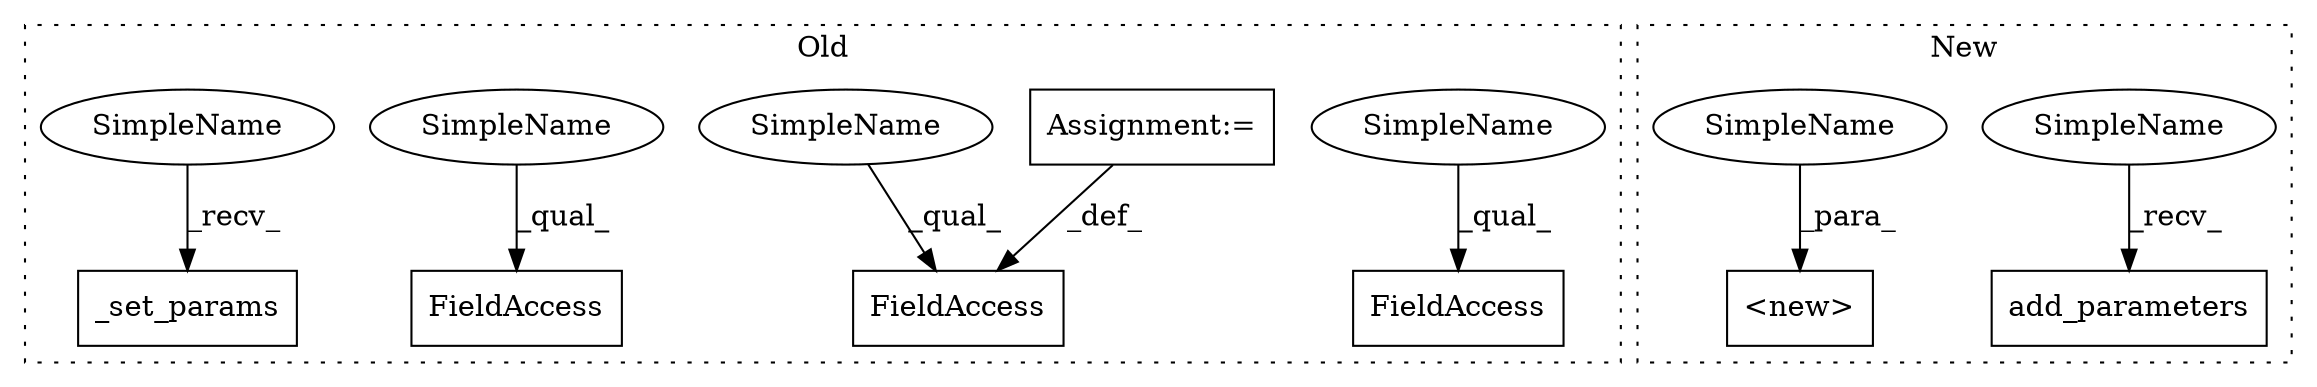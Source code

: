 digraph G {
subgraph cluster0 {
1 [label="_set_params" a="32" s="1047,1078" l="12,1" shape="box"];
4 [label="FieldAccess" a="22" s="1226" l="12" shape="box"];
5 [label="FieldAccess" a="22" s="388" l="9" shape="box"];
6 [label="FieldAccess" a="22" s="747" l="15" shape="box"];
7 [label="Assignment:=" a="7" s="762" l="1" shape="box"];
8 [label="SimpleName" a="42" s="1226" l="4" shape="ellipse"];
9 [label="SimpleName" a="42" s="747" l="4" shape="ellipse"];
10 [label="SimpleName" a="42" s="388" l="4" shape="ellipse"];
11 [label="SimpleName" a="42" s="1042" l="4" shape="ellipse"];
label = "Old";
style="dotted";
}
subgraph cluster1 {
2 [label="add_parameters" a="32" s="988,1017" l="15,1" shape="box"];
3 [label="<new>" a="46" s="322,339" l="6,2" shape="box"];
12 [label="SimpleName" a="42" s="983" l="4" shape="ellipse"];
13 [label="SimpleName" a="42" s="335" l="4" shape="ellipse"];
label = "New";
style="dotted";
}
7 -> 6 [label="_def_"];
8 -> 4 [label="_qual_"];
9 -> 6 [label="_qual_"];
10 -> 5 [label="_qual_"];
11 -> 1 [label="_recv_"];
12 -> 2 [label="_recv_"];
13 -> 3 [label="_para_"];
}